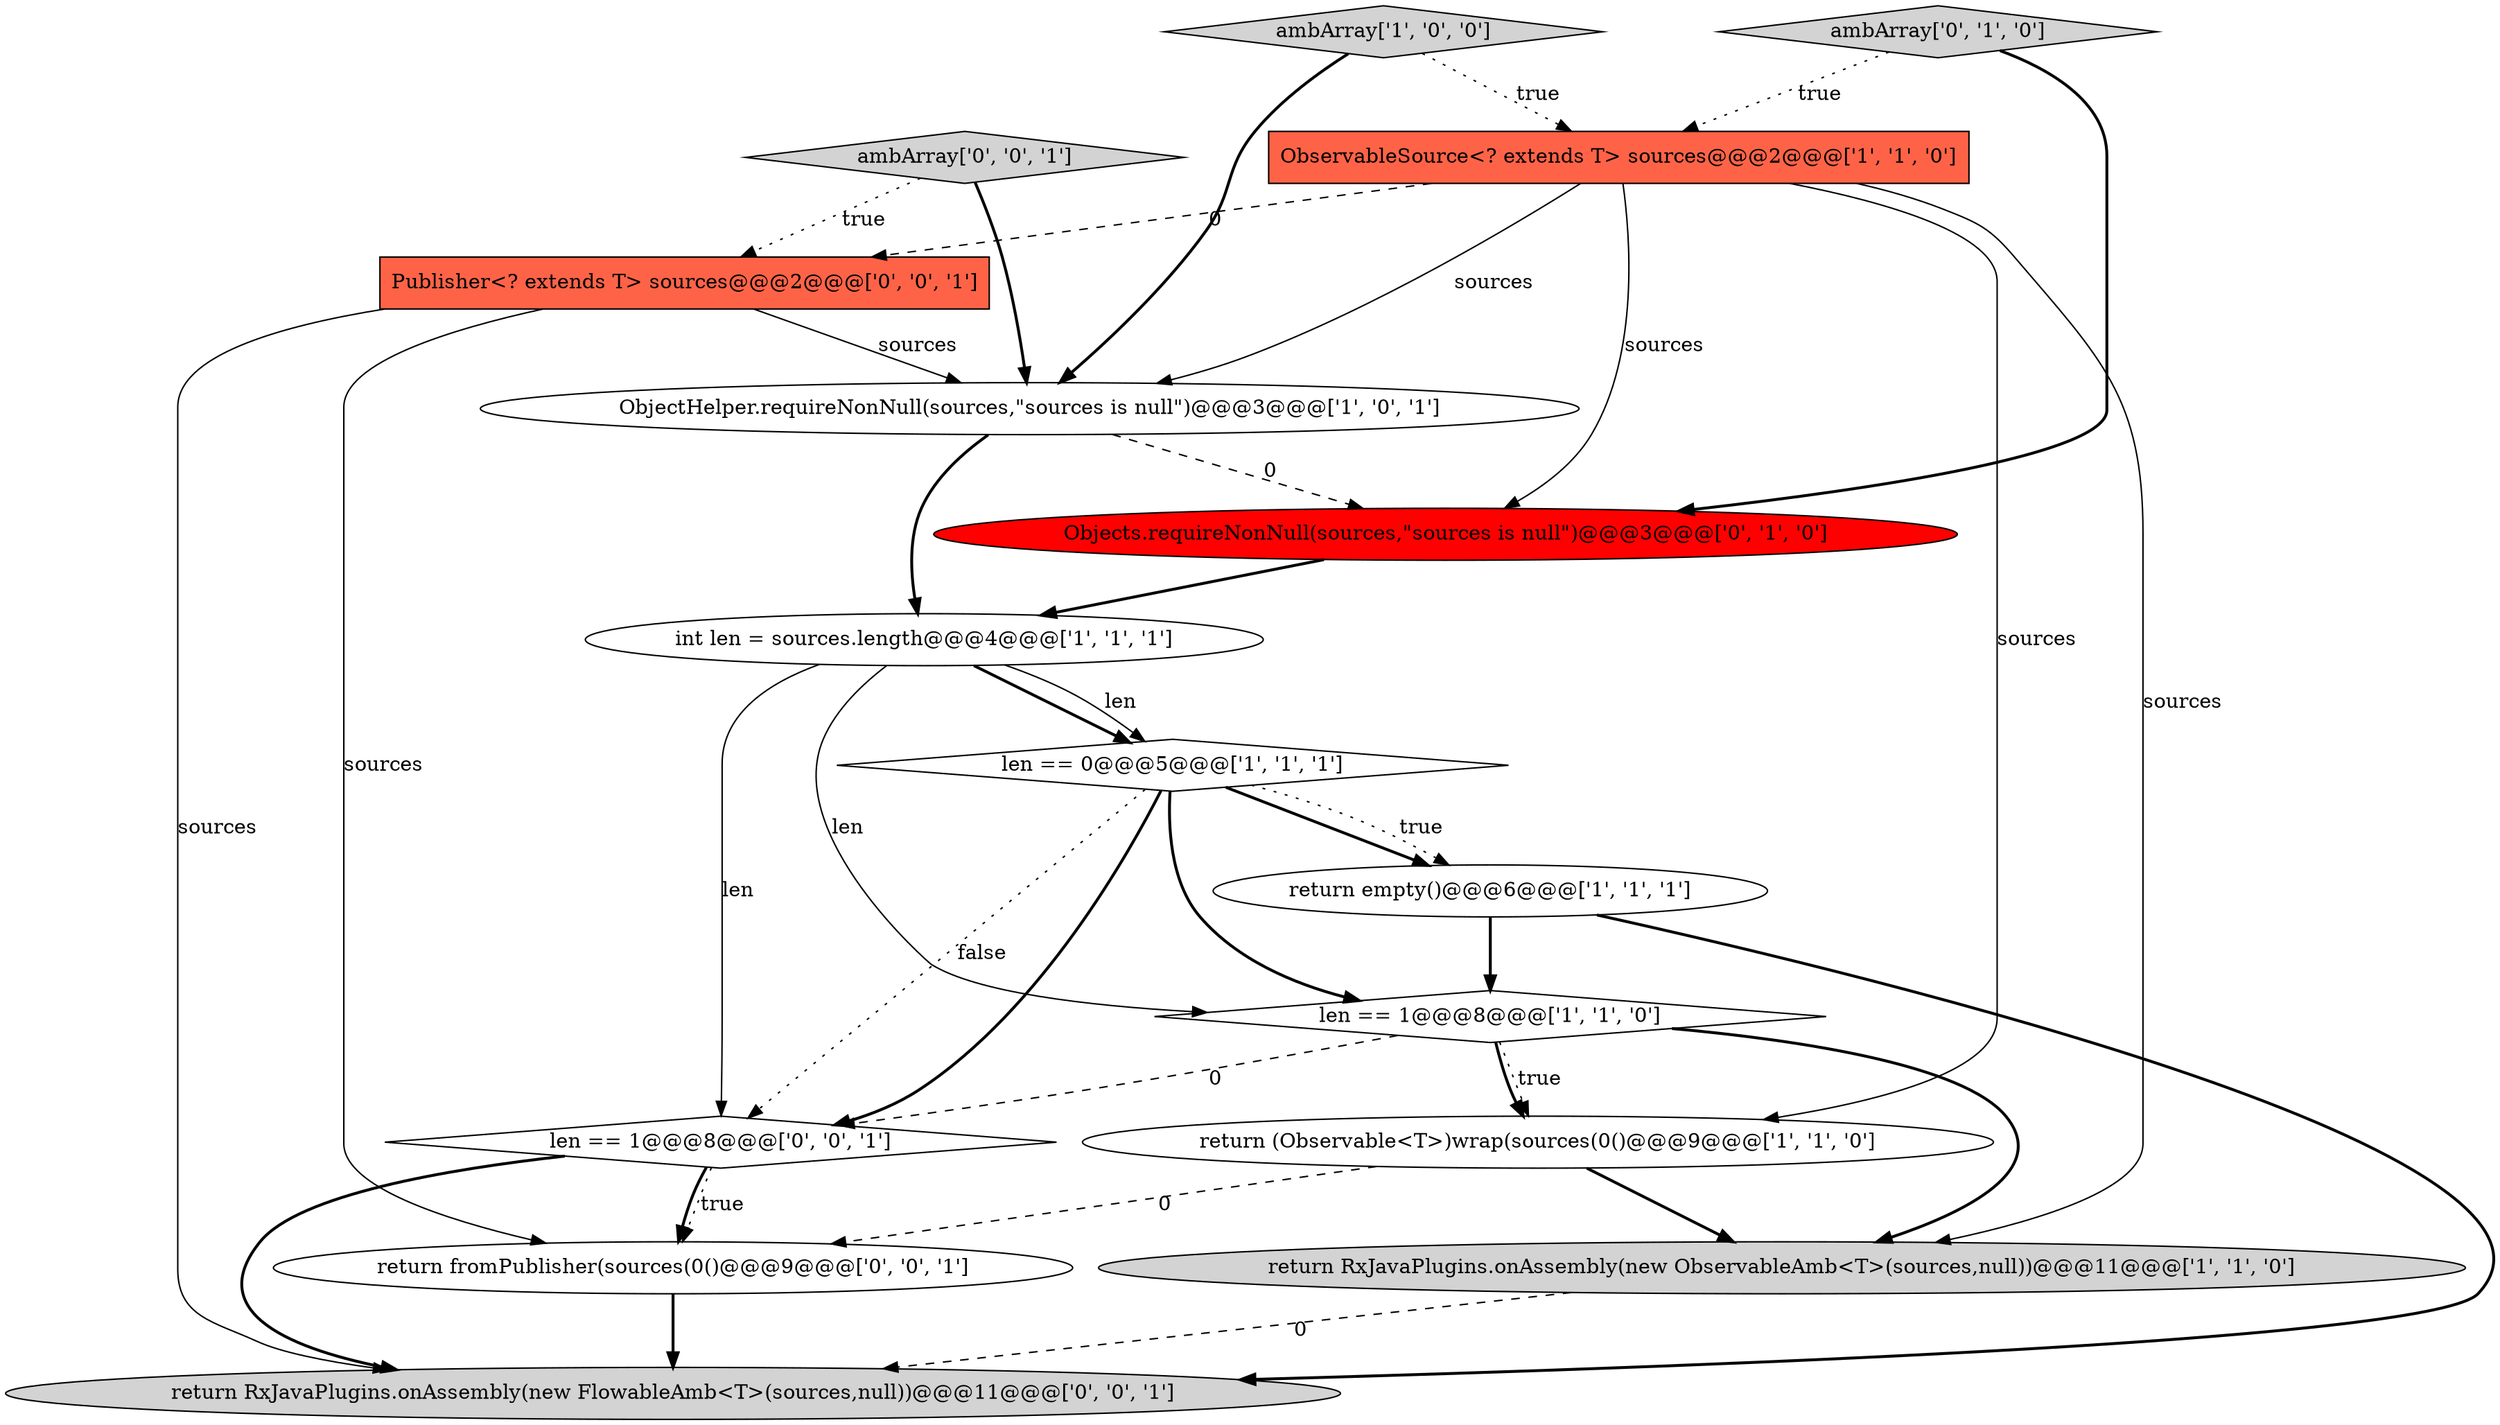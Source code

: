 digraph {
4 [style = filled, label = "ambArray['1', '0', '0']", fillcolor = lightgray, shape = diamond image = "AAA0AAABBB1BBB"];
0 [style = filled, label = "return (Observable<T>)wrap(sources(0()@@@9@@@['1', '1', '0']", fillcolor = white, shape = ellipse image = "AAA0AAABBB1BBB"];
5 [style = filled, label = "return empty()@@@6@@@['1', '1', '1']", fillcolor = white, shape = ellipse image = "AAA0AAABBB1BBB"];
8 [style = filled, label = "ObservableSource<? extends T> sources@@@2@@@['1', '1', '0']", fillcolor = tomato, shape = box image = "AAA0AAABBB1BBB"];
10 [style = filled, label = "ambArray['0', '1', '0']", fillcolor = lightgray, shape = diamond image = "AAA0AAABBB2BBB"];
13 [style = filled, label = "ambArray['0', '0', '1']", fillcolor = lightgray, shape = diamond image = "AAA0AAABBB3BBB"];
14 [style = filled, label = "return RxJavaPlugins.onAssembly(new FlowableAmb<T>(sources,null))@@@11@@@['0', '0', '1']", fillcolor = lightgray, shape = ellipse image = "AAA0AAABBB3BBB"];
2 [style = filled, label = "ObjectHelper.requireNonNull(sources,\"sources is null\")@@@3@@@['1', '0', '1']", fillcolor = white, shape = ellipse image = "AAA0AAABBB1BBB"];
6 [style = filled, label = "int len = sources.length@@@4@@@['1', '1', '1']", fillcolor = white, shape = ellipse image = "AAA0AAABBB1BBB"];
12 [style = filled, label = "len == 1@@@8@@@['0', '0', '1']", fillcolor = white, shape = diamond image = "AAA0AAABBB3BBB"];
1 [style = filled, label = "return RxJavaPlugins.onAssembly(new ObservableAmb<T>(sources,null))@@@11@@@['1', '1', '0']", fillcolor = lightgray, shape = ellipse image = "AAA0AAABBB1BBB"];
15 [style = filled, label = "Publisher<? extends T> sources@@@2@@@['0', '0', '1']", fillcolor = tomato, shape = box image = "AAA0AAABBB3BBB"];
11 [style = filled, label = "return fromPublisher(sources(0()@@@9@@@['0', '0', '1']", fillcolor = white, shape = ellipse image = "AAA0AAABBB3BBB"];
9 [style = filled, label = "Objects.requireNonNull(sources,\"sources is null\")@@@3@@@['0', '1', '0']", fillcolor = red, shape = ellipse image = "AAA1AAABBB2BBB"];
3 [style = filled, label = "len == 0@@@5@@@['1', '1', '1']", fillcolor = white, shape = diamond image = "AAA0AAABBB1BBB"];
7 [style = filled, label = "len == 1@@@8@@@['1', '1', '0']", fillcolor = white, shape = diamond image = "AAA0AAABBB1BBB"];
6->3 [style = bold, label=""];
10->8 [style = dotted, label="true"];
7->1 [style = bold, label=""];
1->14 [style = dashed, label="0"];
8->0 [style = solid, label="sources"];
11->14 [style = bold, label=""];
2->6 [style = bold, label=""];
8->15 [style = dashed, label="0"];
12->11 [style = bold, label=""];
4->8 [style = dotted, label="true"];
8->2 [style = solid, label="sources"];
7->0 [style = bold, label=""];
0->11 [style = dashed, label="0"];
15->2 [style = solid, label="sources"];
6->7 [style = solid, label="len"];
4->2 [style = bold, label=""];
3->12 [style = bold, label=""];
5->14 [style = bold, label=""];
7->0 [style = dotted, label="true"];
15->14 [style = solid, label="sources"];
9->6 [style = bold, label=""];
12->11 [style = dotted, label="true"];
3->12 [style = dotted, label="false"];
3->5 [style = bold, label=""];
3->5 [style = dotted, label="true"];
6->12 [style = solid, label="len"];
8->1 [style = solid, label="sources"];
3->7 [style = bold, label=""];
2->9 [style = dashed, label="0"];
0->1 [style = bold, label=""];
12->14 [style = bold, label=""];
7->12 [style = dashed, label="0"];
5->7 [style = bold, label=""];
13->15 [style = dotted, label="true"];
10->9 [style = bold, label=""];
15->11 [style = solid, label="sources"];
13->2 [style = bold, label=""];
6->3 [style = solid, label="len"];
8->9 [style = solid, label="sources"];
}
